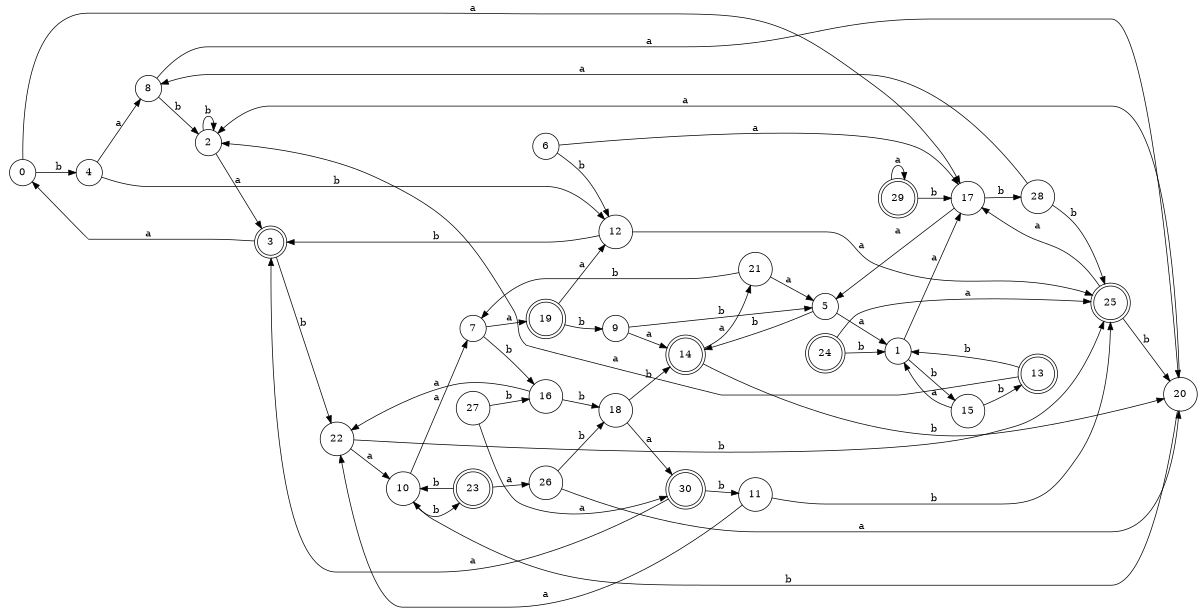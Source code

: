 digraph n25_8 {
__start0 [label="" shape="none"];

rankdir=LR;
size="8,5";

s0 [style="filled", color="black", fillcolor="white" shape="circle", label="0"];
s1 [style="filled", color="black", fillcolor="white" shape="circle", label="1"];
s2 [style="filled", color="black", fillcolor="white" shape="circle", label="2"];
s3 [style="rounded,filled", color="black", fillcolor="white" shape="doublecircle", label="3"];
s4 [style="filled", color="black", fillcolor="white" shape="circle", label="4"];
s5 [style="filled", color="black", fillcolor="white" shape="circle", label="5"];
s6 [style="filled", color="black", fillcolor="white" shape="circle", label="6"];
s7 [style="filled", color="black", fillcolor="white" shape="circle", label="7"];
s8 [style="filled", color="black", fillcolor="white" shape="circle", label="8"];
s9 [style="filled", color="black", fillcolor="white" shape="circle", label="9"];
s10 [style="filled", color="black", fillcolor="white" shape="circle", label="10"];
s11 [style="filled", color="black", fillcolor="white" shape="circle", label="11"];
s12 [style="filled", color="black", fillcolor="white" shape="circle", label="12"];
s13 [style="rounded,filled", color="black", fillcolor="white" shape="doublecircle", label="13"];
s14 [style="rounded,filled", color="black", fillcolor="white" shape="doublecircle", label="14"];
s15 [style="filled", color="black", fillcolor="white" shape="circle", label="15"];
s16 [style="filled", color="black", fillcolor="white" shape="circle", label="16"];
s17 [style="filled", color="black", fillcolor="white" shape="circle", label="17"];
s18 [style="filled", color="black", fillcolor="white" shape="circle", label="18"];
s19 [style="rounded,filled", color="black", fillcolor="white" shape="doublecircle", label="19"];
s20 [style="filled", color="black", fillcolor="white" shape="circle", label="20"];
s21 [style="filled", color="black", fillcolor="white" shape="circle", label="21"];
s22 [style="filled", color="black", fillcolor="white" shape="circle", label="22"];
s23 [style="rounded,filled", color="black", fillcolor="white" shape="doublecircle", label="23"];
s24 [style="rounded,filled", color="black", fillcolor="white" shape="doublecircle", label="24"];
s25 [style="rounded,filled", color="black", fillcolor="white" shape="doublecircle", label="25"];
s26 [style="filled", color="black", fillcolor="white" shape="circle", label="26"];
s27 [style="filled", color="black", fillcolor="white" shape="circle", label="27"];
s28 [style="filled", color="black", fillcolor="white" shape="circle", label="28"];
s29 [style="rounded,filled", color="black", fillcolor="white" shape="doublecircle", label="29"];
s30 [style="rounded,filled", color="black", fillcolor="white" shape="doublecircle", label="30"];
s0 -> s17 [label="a"];
s0 -> s4 [label="b"];
s1 -> s17 [label="a"];
s1 -> s15 [label="b"];
s2 -> s3 [label="a"];
s2 -> s2 [label="b"];
s3 -> s0 [label="a"];
s3 -> s22 [label="b"];
s4 -> s8 [label="a"];
s4 -> s12 [label="b"];
s5 -> s1 [label="a"];
s5 -> s14 [label="b"];
s6 -> s17 [label="a"];
s6 -> s12 [label="b"];
s7 -> s19 [label="a"];
s7 -> s16 [label="b"];
s8 -> s20 [label="a"];
s8 -> s2 [label="b"];
s9 -> s14 [label="a"];
s9 -> s5 [label="b"];
s10 -> s7 [label="a"];
s10 -> s23 [label="b"];
s11 -> s22 [label="a"];
s11 -> s25 [label="b"];
s12 -> s25 [label="a"];
s12 -> s3 [label="b"];
s13 -> s2 [label="a"];
s13 -> s1 [label="b"];
s14 -> s21 [label="a"];
s14 -> s20 [label="b"];
s15 -> s1 [label="a"];
s15 -> s13 [label="b"];
s16 -> s22 [label="a"];
s16 -> s18 [label="b"];
s17 -> s5 [label="a"];
s17 -> s28 [label="b"];
s18 -> s30 [label="a"];
s18 -> s14 [label="b"];
s19 -> s12 [label="a"];
s19 -> s9 [label="b"];
s20 -> s2 [label="a"];
s20 -> s10 [label="b"];
s21 -> s5 [label="a"];
s21 -> s7 [label="b"];
s22 -> s10 [label="a"];
s22 -> s25 [label="b"];
s23 -> s26 [label="a"];
s23 -> s10 [label="b"];
s24 -> s25 [label="a"];
s24 -> s1 [label="b"];
s25 -> s17 [label="a"];
s25 -> s20 [label="b"];
s26 -> s20 [label="a"];
s26 -> s18 [label="b"];
s27 -> s30 [label="a"];
s27 -> s16 [label="b"];
s28 -> s8 [label="a"];
s28 -> s25 [label="b"];
s29 -> s29 [label="a"];
s29 -> s17 [label="b"];
s30 -> s3 [label="a"];
s30 -> s11 [label="b"];

}